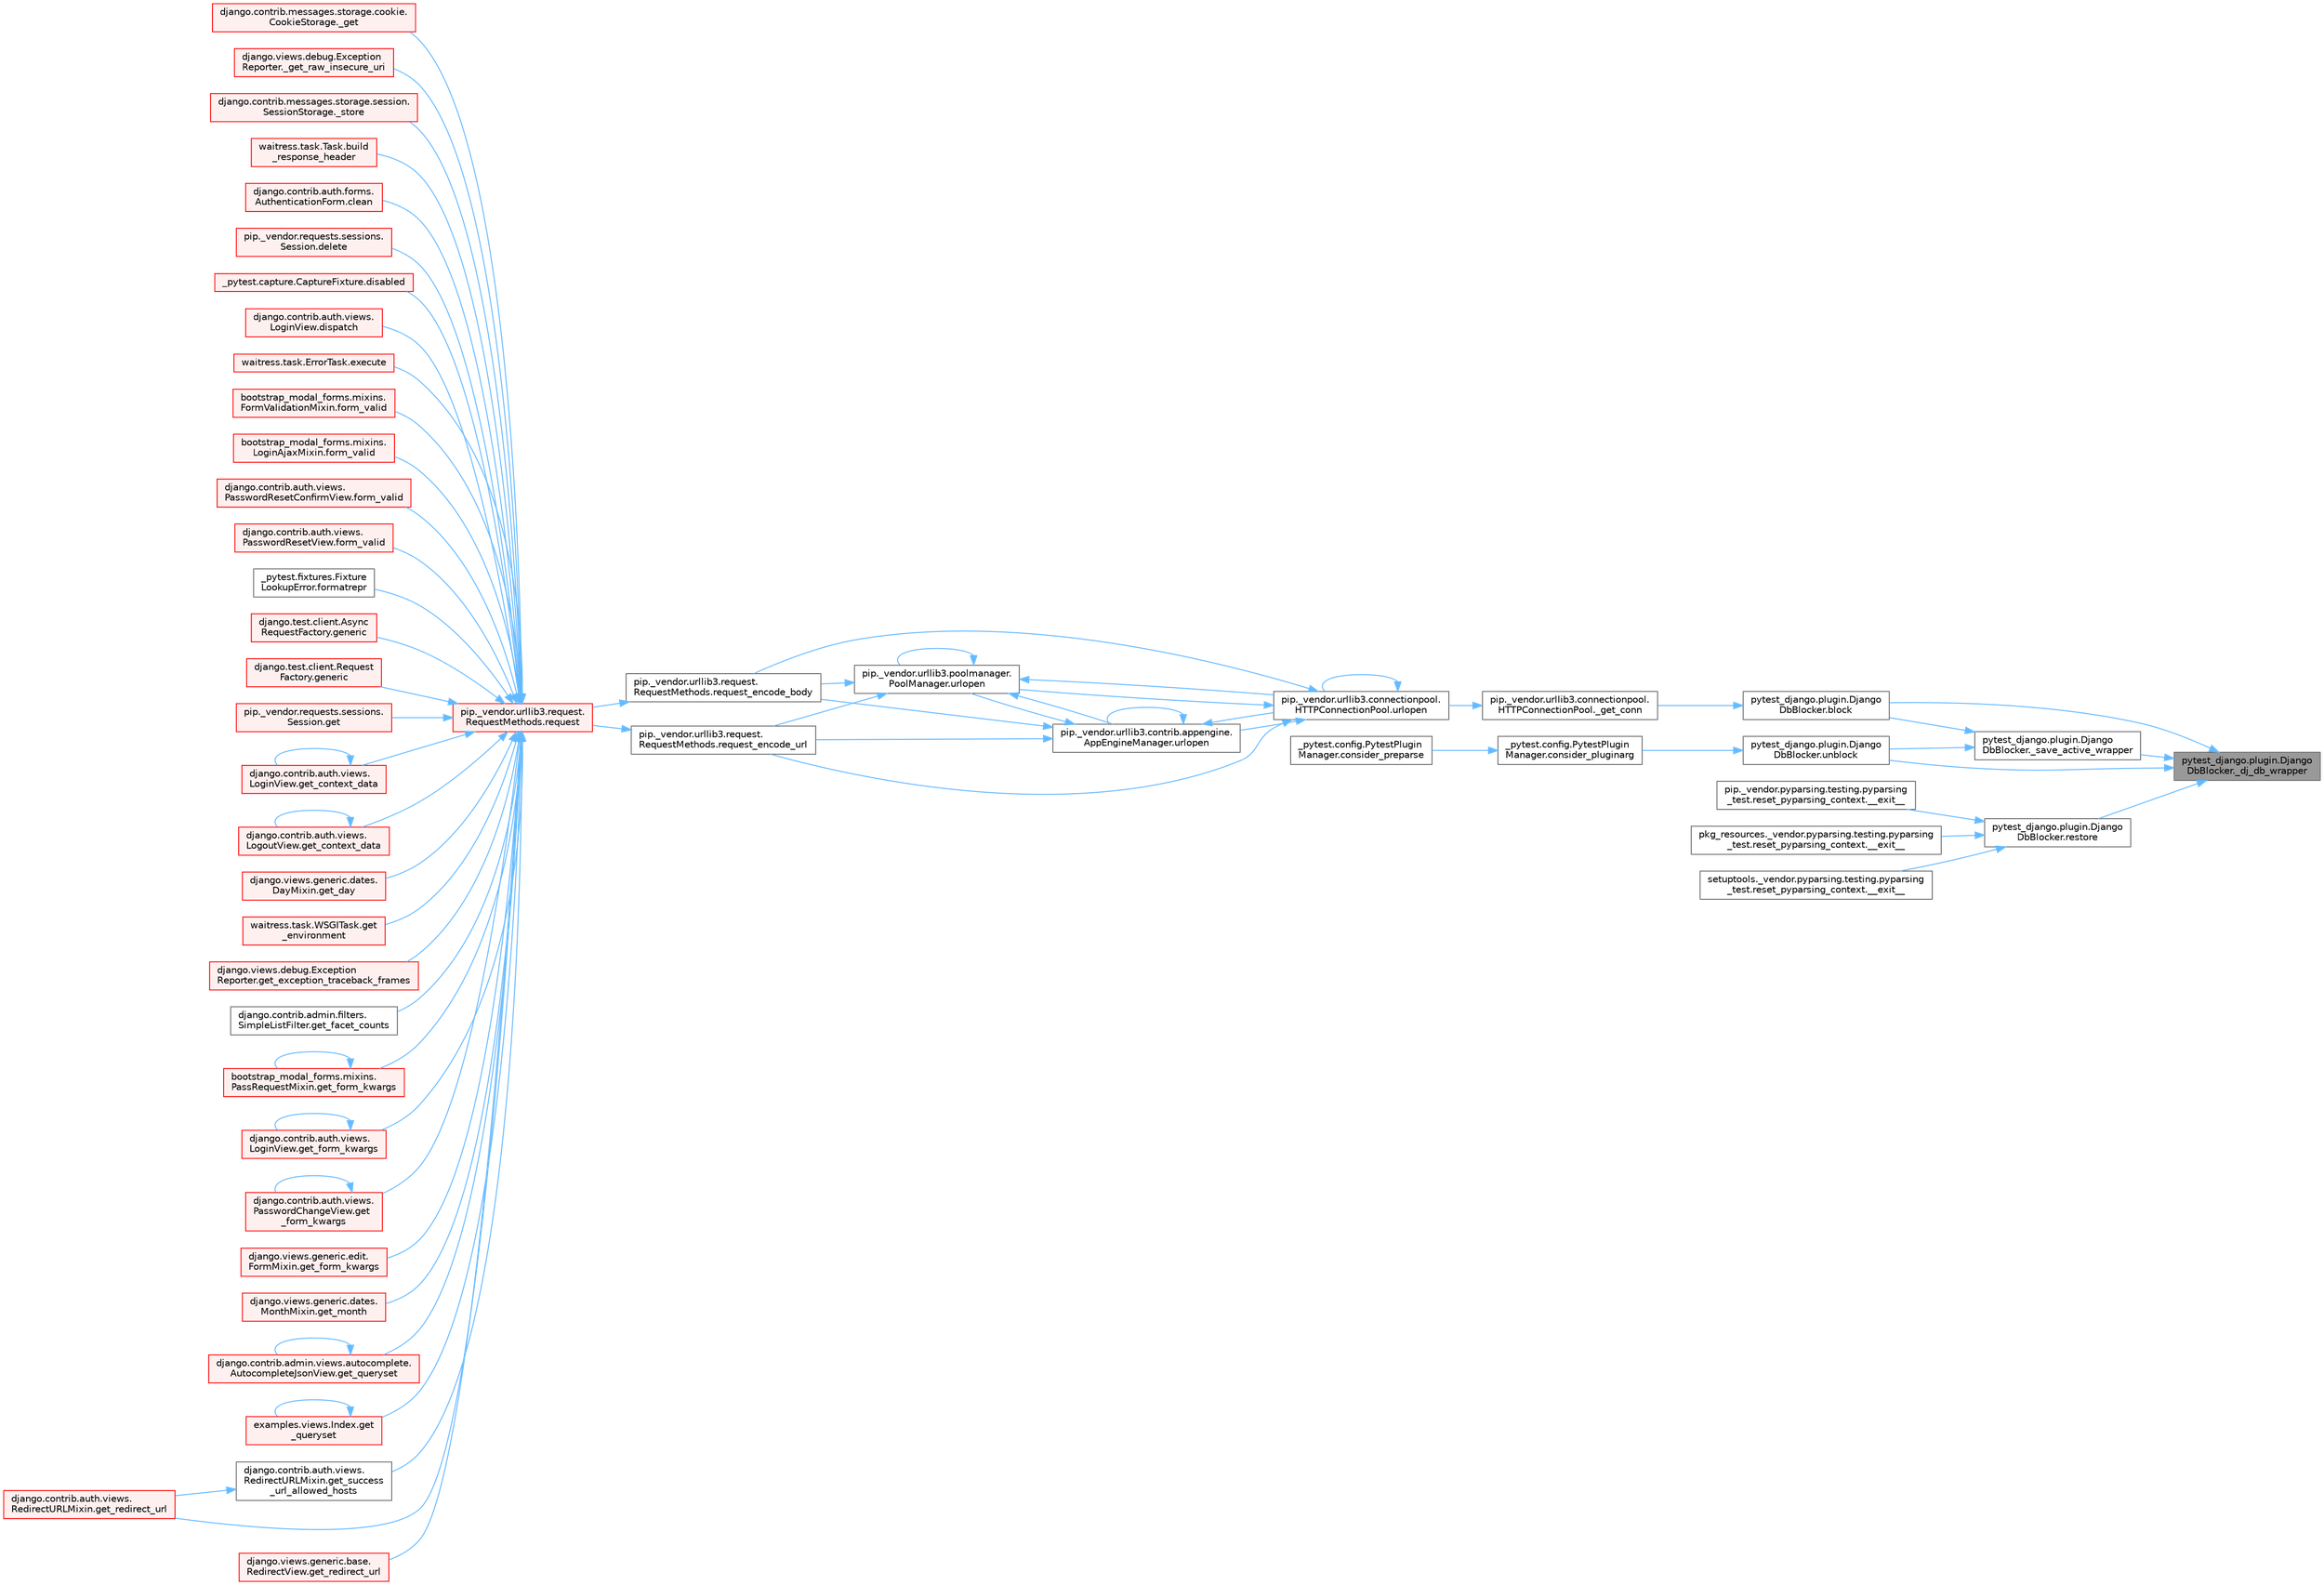 digraph "pytest_django.plugin.DjangoDbBlocker._dj_db_wrapper"
{
 // LATEX_PDF_SIZE
  bgcolor="transparent";
  edge [fontname=Helvetica,fontsize=10,labelfontname=Helvetica,labelfontsize=10];
  node [fontname=Helvetica,fontsize=10,shape=box,height=0.2,width=0.4];
  rankdir="RL";
  Node1 [id="Node000001",label="pytest_django.plugin.Django\lDbBlocker._dj_db_wrapper",height=0.2,width=0.4,color="gray40", fillcolor="grey60", style="filled", fontcolor="black",tooltip=" "];
  Node1 -> Node2 [id="edge1_Node000001_Node000002",dir="back",color="steelblue1",style="solid",tooltip=" "];
  Node2 [id="Node000002",label="pytest_django.plugin.Django\lDbBlocker._save_active_wrapper",height=0.2,width=0.4,color="grey40", fillcolor="white", style="filled",URL="$classpytest__django_1_1plugin_1_1_django_db_blocker.html#ac158a0dd4f9d239367387558949db121",tooltip=" "];
  Node2 -> Node3 [id="edge2_Node000002_Node000003",dir="back",color="steelblue1",style="solid",tooltip=" "];
  Node3 [id="Node000003",label="pytest_django.plugin.Django\lDbBlocker.block",height=0.2,width=0.4,color="grey40", fillcolor="white", style="filled",URL="$classpytest__django_1_1plugin_1_1_django_db_blocker.html#a3a81d35524691da48cf148fad4ca7859",tooltip=" "];
  Node3 -> Node4 [id="edge3_Node000003_Node000004",dir="back",color="steelblue1",style="solid",tooltip=" "];
  Node4 [id="Node000004",label="pip._vendor.urllib3.connectionpool.\lHTTPConnectionPool._get_conn",height=0.2,width=0.4,color="grey40", fillcolor="white", style="filled",URL="$classpip_1_1__vendor_1_1urllib3_1_1connectionpool_1_1_h_t_t_p_connection_pool.html#a9e54ab388e1655911664b7d0424aaa38",tooltip=" "];
  Node4 -> Node5 [id="edge4_Node000004_Node000005",dir="back",color="steelblue1",style="solid",tooltip=" "];
  Node5 [id="Node000005",label="pip._vendor.urllib3.connectionpool.\lHTTPConnectionPool.urlopen",height=0.2,width=0.4,color="grey40", fillcolor="white", style="filled",URL="$classpip_1_1__vendor_1_1urllib3_1_1connectionpool_1_1_h_t_t_p_connection_pool.html#ae35894f81da52ce45fa069cb5e1623c6",tooltip=" "];
  Node5 -> Node6 [id="edge5_Node000005_Node000006",dir="back",color="steelblue1",style="solid",tooltip=" "];
  Node6 [id="Node000006",label="pip._vendor.urllib3.request.\lRequestMethods.request_encode_body",height=0.2,width=0.4,color="grey40", fillcolor="white", style="filled",URL="$classpip_1_1__vendor_1_1urllib3_1_1request_1_1_request_methods.html#a2c8e6a574936ea1059cda06ae71793fc",tooltip=" "];
  Node6 -> Node7 [id="edge6_Node000006_Node000007",dir="back",color="steelblue1",style="solid",tooltip=" "];
  Node7 [id="Node000007",label="pip._vendor.urllib3.request.\lRequestMethods.request",height=0.2,width=0.4,color="red", fillcolor="#FFF0F0", style="filled",URL="$classpip_1_1__vendor_1_1urllib3_1_1request_1_1_request_methods.html#a73541f2f0edc7df7413b043e33c69e7f",tooltip=" "];
  Node7 -> Node8 [id="edge7_Node000007_Node000008",dir="back",color="steelblue1",style="solid",tooltip=" "];
  Node8 [id="Node000008",label="django.contrib.messages.storage.cookie.\lCookieStorage._get",height=0.2,width=0.4,color="red", fillcolor="#FFF0F0", style="filled",URL="$classdjango_1_1contrib_1_1messages_1_1storage_1_1cookie_1_1_cookie_storage.html#a39d084f6072109675c9ef06c047174e8",tooltip=" "];
  Node7 -> Node103 [id="edge8_Node000007_Node000103",dir="back",color="steelblue1",style="solid",tooltip=" "];
  Node103 [id="Node000103",label="django.views.debug.Exception\lReporter._get_raw_insecure_uri",height=0.2,width=0.4,color="red", fillcolor="#FFF0F0", style="filled",URL="$classdjango_1_1views_1_1debug_1_1_exception_reporter.html#a7a7120cc6b92c3e1a0b855e351c30f42",tooltip=" "];
  Node7 -> Node107 [id="edge9_Node000007_Node000107",dir="back",color="steelblue1",style="solid",tooltip=" "];
  Node107 [id="Node000107",label="django.contrib.messages.storage.session.\lSessionStorage._store",height=0.2,width=0.4,color="red", fillcolor="#FFF0F0", style="filled",URL="$classdjango_1_1contrib_1_1messages_1_1storage_1_1session_1_1_session_storage.html#a371ed03facbc7ae28602ede4c99950d0",tooltip=" "];
  Node7 -> Node599 [id="edge10_Node000007_Node000599",dir="back",color="steelblue1",style="solid",tooltip=" "];
  Node599 [id="Node000599",label="waitress.task.Task.build\l_response_header",height=0.2,width=0.4,color="red", fillcolor="#FFF0F0", style="filled",URL="$classwaitress_1_1task_1_1_task.html#a4f20433be6bea4c797bfeb62408b997e",tooltip=" "];
  Node7 -> Node612 [id="edge11_Node000007_Node000612",dir="back",color="steelblue1",style="solid",tooltip=" "];
  Node612 [id="Node000612",label="django.contrib.auth.forms.\lAuthenticationForm.clean",height=0.2,width=0.4,color="red", fillcolor="#FFF0F0", style="filled",URL="$classdjango_1_1contrib_1_1auth_1_1forms_1_1_authentication_form.html#a92d28be6696caa8d1b7068eefe81793a",tooltip=" "];
  Node7 -> Node2895 [id="edge12_Node000007_Node002895",dir="back",color="steelblue1",style="solid",tooltip=" "];
  Node2895 [id="Node002895",label="pip._vendor.requests.sessions.\lSession.delete",height=0.2,width=0.4,color="red", fillcolor="#FFF0F0", style="filled",URL="$classpip_1_1__vendor_1_1requests_1_1sessions_1_1_session.html#abb6cd6b39dde48648dc875227e2e258e",tooltip=" "];
  Node7 -> Node2896 [id="edge13_Node000007_Node002896",dir="back",color="steelblue1",style="solid",tooltip=" "];
  Node2896 [id="Node002896",label="_pytest.capture.CaptureFixture.disabled",height=0.2,width=0.4,color="red", fillcolor="#FFF0F0", style="filled",URL="$class__pytest_1_1capture_1_1_capture_fixture.html#a3dda4f7495bd8fb93f4bd7dad2855d7f",tooltip=" "];
  Node7 -> Node2253 [id="edge14_Node000007_Node002253",dir="back",color="steelblue1",style="solid",tooltip=" "];
  Node2253 [id="Node002253",label="django.contrib.auth.views.\lLoginView.dispatch",height=0.2,width=0.4,color="red", fillcolor="#FFF0F0", style="filled",URL="$classdjango_1_1contrib_1_1auth_1_1views_1_1_login_view.html#a69a0b11a6598453586c755b32dfc02c3",tooltip=" "];
  Node7 -> Node2901 [id="edge15_Node000007_Node002901",dir="back",color="steelblue1",style="solid",tooltip=" "];
  Node2901 [id="Node002901",label="waitress.task.ErrorTask.execute",height=0.2,width=0.4,color="red", fillcolor="#FFF0F0", style="filled",URL="$classwaitress_1_1task_1_1_error_task.html#ad5c6d14c13ba3d33e82b1b138e634bb0",tooltip=" "];
  Node7 -> Node2902 [id="edge16_Node000007_Node002902",dir="back",color="steelblue1",style="solid",tooltip=" "];
  Node2902 [id="Node002902",label="bootstrap_modal_forms.mixins.\lFormValidationMixin.form_valid",height=0.2,width=0.4,color="red", fillcolor="#FFF0F0", style="filled",URL="$classbootstrap__modal__forms_1_1mixins_1_1_form_validation_mixin.html#a415bfd631a922d1368281b015e04ba4c",tooltip=" "];
  Node7 -> Node2903 [id="edge17_Node000007_Node002903",dir="back",color="steelblue1",style="solid",tooltip=" "];
  Node2903 [id="Node002903",label="bootstrap_modal_forms.mixins.\lLoginAjaxMixin.form_valid",height=0.2,width=0.4,color="red", fillcolor="#FFF0F0", style="filled",URL="$classbootstrap__modal__forms_1_1mixins_1_1_login_ajax_mixin.html#a1cba170b69b7fd25ca43d399c808725e",tooltip=" "];
  Node7 -> Node2904 [id="edge18_Node000007_Node002904",dir="back",color="steelblue1",style="solid",tooltip=" "];
  Node2904 [id="Node002904",label="django.contrib.auth.views.\lPasswordResetConfirmView.form_valid",height=0.2,width=0.4,color="red", fillcolor="#FFF0F0", style="filled",URL="$classdjango_1_1contrib_1_1auth_1_1views_1_1_password_reset_confirm_view.html#a6da228b477be1871236a83c005301b3c",tooltip=" "];
  Node7 -> Node2905 [id="edge19_Node000007_Node002905",dir="back",color="steelblue1",style="solid",tooltip=" "];
  Node2905 [id="Node002905",label="django.contrib.auth.views.\lPasswordResetView.form_valid",height=0.2,width=0.4,color="red", fillcolor="#FFF0F0", style="filled",URL="$classdjango_1_1contrib_1_1auth_1_1views_1_1_password_reset_view.html#a1beeb7e6b51b528c0c10b3a74c0d51e3",tooltip=" "];
  Node7 -> Node2906 [id="edge20_Node000007_Node002906",dir="back",color="steelblue1",style="solid",tooltip=" "];
  Node2906 [id="Node002906",label="_pytest.fixtures.Fixture\lLookupError.formatrepr",height=0.2,width=0.4,color="grey40", fillcolor="white", style="filled",URL="$class__pytest_1_1fixtures_1_1_fixture_lookup_error.html#a22b5af6283420cffbeff550a445d243a",tooltip=" "];
  Node7 -> Node2907 [id="edge21_Node000007_Node002907",dir="back",color="steelblue1",style="solid",tooltip=" "];
  Node2907 [id="Node002907",label="django.test.client.Async\lRequestFactory.generic",height=0.2,width=0.4,color="red", fillcolor="#FFF0F0", style="filled",URL="$classdjango_1_1test_1_1client_1_1_async_request_factory.html#a470d6888694e77c09bd7d8bf6d588233",tooltip=" "];
  Node7 -> Node2920 [id="edge22_Node000007_Node002920",dir="back",color="steelblue1",style="solid",tooltip=" "];
  Node2920 [id="Node002920",label="django.test.client.Request\lFactory.generic",height=0.2,width=0.4,color="red", fillcolor="#FFF0F0", style="filled",URL="$classdjango_1_1test_1_1client_1_1_request_factory.html#a24740fe264de91d8c4c1205c9172206d",tooltip=" "];
  Node7 -> Node2921 [id="edge23_Node000007_Node002921",dir="back",color="steelblue1",style="solid",tooltip=" "];
  Node2921 [id="Node002921",label="pip._vendor.requests.sessions.\lSession.get",height=0.2,width=0.4,color="red", fillcolor="#FFF0F0", style="filled",URL="$classpip_1_1__vendor_1_1requests_1_1sessions_1_1_session.html#ad86dcc9de47cd87bf70ecf0f2c537e53",tooltip=" "];
  Node7 -> Node2922 [id="edge24_Node000007_Node002922",dir="back",color="steelblue1",style="solid",tooltip=" "];
  Node2922 [id="Node002922",label="django.contrib.auth.views.\lLoginView.get_context_data",height=0.2,width=0.4,color="red", fillcolor="#FFF0F0", style="filled",URL="$classdjango_1_1contrib_1_1auth_1_1views_1_1_login_view.html#a5acd74035066c40850101f1d9643e328",tooltip=" "];
  Node2922 -> Node2922 [id="edge25_Node002922_Node002922",dir="back",color="steelblue1",style="solid",tooltip=" "];
  Node7 -> Node2923 [id="edge26_Node000007_Node002923",dir="back",color="steelblue1",style="solid",tooltip=" "];
  Node2923 [id="Node002923",label="django.contrib.auth.views.\lLogoutView.get_context_data",height=0.2,width=0.4,color="red", fillcolor="#FFF0F0", style="filled",URL="$classdjango_1_1contrib_1_1auth_1_1views_1_1_logout_view.html#afab0ac15cb452acb486a3f7b9747e43b",tooltip=" "];
  Node2923 -> Node2923 [id="edge27_Node002923_Node002923",dir="back",color="steelblue1",style="solid",tooltip=" "];
  Node7 -> Node2924 [id="edge28_Node000007_Node002924",dir="back",color="steelblue1",style="solid",tooltip=" "];
  Node2924 [id="Node002924",label="django.views.generic.dates.\lDayMixin.get_day",height=0.2,width=0.4,color="red", fillcolor="#FFF0F0", style="filled",URL="$classdjango_1_1views_1_1generic_1_1dates_1_1_day_mixin.html#a410db285b705518118df478a63fc572a",tooltip=" "];
  Node7 -> Node2925 [id="edge29_Node000007_Node002925",dir="back",color="steelblue1",style="solid",tooltip=" "];
  Node2925 [id="Node002925",label="waitress.task.WSGITask.get\l_environment",height=0.2,width=0.4,color="red", fillcolor="#FFF0F0", style="filled",URL="$classwaitress_1_1task_1_1_w_s_g_i_task.html#a9a1b4b87c8f7bee8209018ee7c743c26",tooltip=" "];
  Node7 -> Node2634 [id="edge30_Node000007_Node002634",dir="back",color="steelblue1",style="solid",tooltip=" "];
  Node2634 [id="Node002634",label="django.views.debug.Exception\lReporter.get_exception_traceback_frames",height=0.2,width=0.4,color="red", fillcolor="#FFF0F0", style="filled",URL="$classdjango_1_1views_1_1debug_1_1_exception_reporter.html#a326b08b3941038a5504f8e0a846bae68",tooltip=" "];
  Node7 -> Node2927 [id="edge31_Node000007_Node002927",dir="back",color="steelblue1",style="solid",tooltip=" "];
  Node2927 [id="Node002927",label="django.contrib.admin.filters.\lSimpleListFilter.get_facet_counts",height=0.2,width=0.4,color="grey40", fillcolor="white", style="filled",URL="$classdjango_1_1contrib_1_1admin_1_1filters_1_1_simple_list_filter.html#a97fd984f5668670f0887f81c30f9fda7",tooltip=" "];
  Node7 -> Node2928 [id="edge32_Node000007_Node002928",dir="back",color="steelblue1",style="solid",tooltip=" "];
  Node2928 [id="Node002928",label="bootstrap_modal_forms.mixins.\lPassRequestMixin.get_form_kwargs",height=0.2,width=0.4,color="red", fillcolor="#FFF0F0", style="filled",URL="$classbootstrap__modal__forms_1_1mixins_1_1_pass_request_mixin.html#ad4ae849823f332bb1016a8508cb34ee3",tooltip=" "];
  Node2928 -> Node2928 [id="edge33_Node002928_Node002928",dir="back",color="steelblue1",style="solid",tooltip=" "];
  Node7 -> Node2929 [id="edge34_Node000007_Node002929",dir="back",color="steelblue1",style="solid",tooltip=" "];
  Node2929 [id="Node002929",label="django.contrib.auth.views.\lLoginView.get_form_kwargs",height=0.2,width=0.4,color="red", fillcolor="#FFF0F0", style="filled",URL="$classdjango_1_1contrib_1_1auth_1_1views_1_1_login_view.html#a2eba98b8c16c8a98348679ea2c921d25",tooltip=" "];
  Node2929 -> Node2929 [id="edge35_Node002929_Node002929",dir="back",color="steelblue1",style="solid",tooltip=" "];
  Node7 -> Node2930 [id="edge36_Node000007_Node002930",dir="back",color="steelblue1",style="solid",tooltip=" "];
  Node2930 [id="Node002930",label="django.contrib.auth.views.\lPasswordChangeView.get\l_form_kwargs",height=0.2,width=0.4,color="red", fillcolor="#FFF0F0", style="filled",URL="$classdjango_1_1contrib_1_1auth_1_1views_1_1_password_change_view.html#a553cf3e37e5a2c05db774e580cbcc038",tooltip=" "];
  Node2930 -> Node2930 [id="edge37_Node002930_Node002930",dir="back",color="steelblue1",style="solid",tooltip=" "];
  Node7 -> Node1904 [id="edge38_Node000007_Node001904",dir="back",color="steelblue1",style="solid",tooltip=" "];
  Node1904 [id="Node001904",label="django.views.generic.edit.\lFormMixin.get_form_kwargs",height=0.2,width=0.4,color="red", fillcolor="#FFF0F0", style="filled",URL="$classdjango_1_1views_1_1generic_1_1edit_1_1_form_mixin.html#a7e8c141b6c4efa8727e7f06322969249",tooltip=" "];
  Node7 -> Node2931 [id="edge39_Node000007_Node002931",dir="back",color="steelblue1",style="solid",tooltip=" "];
  Node2931 [id="Node002931",label="django.views.generic.dates.\lMonthMixin.get_month",height=0.2,width=0.4,color="red", fillcolor="#FFF0F0", style="filled",URL="$classdjango_1_1views_1_1generic_1_1dates_1_1_month_mixin.html#add54a3d80358c6e643ac264d97d4f2a7",tooltip=" "];
  Node7 -> Node2932 [id="edge40_Node000007_Node002932",dir="back",color="steelblue1",style="solid",tooltip=" "];
  Node2932 [id="Node002932",label="django.contrib.admin.views.autocomplete.\lAutocompleteJsonView.get_queryset",height=0.2,width=0.4,color="red", fillcolor="#FFF0F0", style="filled",URL="$classdjango_1_1contrib_1_1admin_1_1views_1_1autocomplete_1_1_autocomplete_json_view.html#a6eb5abbd3b2e8b252a4ce9ca2680f3d3",tooltip=" "];
  Node2932 -> Node2932 [id="edge41_Node002932_Node002932",dir="back",color="steelblue1",style="solid",tooltip=" "];
  Node7 -> Node2933 [id="edge42_Node000007_Node002933",dir="back",color="steelblue1",style="solid",tooltip=" "];
  Node2933 [id="Node002933",label="examples.views.Index.get\l_queryset",height=0.2,width=0.4,color="red", fillcolor="#FFF0F0", style="filled",URL="$classexamples_1_1views_1_1_index.html#a288026bb9059b37dca786922296dfcd3",tooltip=" "];
  Node2933 -> Node2933 [id="edge43_Node002933_Node002933",dir="back",color="steelblue1",style="solid",tooltip=" "];
  Node7 -> Node2934 [id="edge44_Node000007_Node002934",dir="back",color="steelblue1",style="solid",tooltip=" "];
  Node2934 [id="Node002934",label="django.contrib.auth.views.\lRedirectURLMixin.get_redirect_url",height=0.2,width=0.4,color="red", fillcolor="#FFF0F0", style="filled",URL="$classdjango_1_1contrib_1_1auth_1_1views_1_1_redirect_u_r_l_mixin.html#a5598a164f9f21e7329630fad5e5c4c77",tooltip=" "];
  Node7 -> Node2250 [id="edge45_Node000007_Node002250",dir="back",color="steelblue1",style="solid",tooltip=" "];
  Node2250 [id="Node002250",label="django.views.generic.base.\lRedirectView.get_redirect_url",height=0.2,width=0.4,color="red", fillcolor="#FFF0F0", style="filled",URL="$classdjango_1_1views_1_1generic_1_1base_1_1_redirect_view.html#a04d6cdb2db124920ca88c0c2bed8b1af",tooltip=" "];
  Node7 -> Node2935 [id="edge46_Node000007_Node002935",dir="back",color="steelblue1",style="solid",tooltip=" "];
  Node2935 [id="Node002935",label="django.contrib.auth.views.\lRedirectURLMixin.get_success\l_url_allowed_hosts",height=0.2,width=0.4,color="grey40", fillcolor="white", style="filled",URL="$classdjango_1_1contrib_1_1auth_1_1views_1_1_redirect_u_r_l_mixin.html#a21199247491f0bae617b1efead90ee9b",tooltip=" "];
  Node2935 -> Node2934 [id="edge47_Node002935_Node002934",dir="back",color="steelblue1",style="solid",tooltip=" "];
  Node5 -> Node3185 [id="edge48_Node000005_Node003185",dir="back",color="steelblue1",style="solid",tooltip=" "];
  Node3185 [id="Node003185",label="pip._vendor.urllib3.request.\lRequestMethods.request_encode_url",height=0.2,width=0.4,color="grey40", fillcolor="white", style="filled",URL="$classpip_1_1__vendor_1_1urllib3_1_1request_1_1_request_methods.html#a364d38202ff4ab728e7bad368e74a431",tooltip=" "];
  Node3185 -> Node7 [id="edge49_Node003185_Node000007",dir="back",color="steelblue1",style="solid",tooltip=" "];
  Node5 -> Node5 [id="edge50_Node000005_Node000005",dir="back",color="steelblue1",style="solid",tooltip=" "];
  Node5 -> Node3186 [id="edge51_Node000005_Node003186",dir="back",color="steelblue1",style="solid",tooltip=" "];
  Node3186 [id="Node003186",label="pip._vendor.urllib3.contrib.appengine.\lAppEngineManager.urlopen",height=0.2,width=0.4,color="grey40", fillcolor="white", style="filled",URL="$classpip_1_1__vendor_1_1urllib3_1_1contrib_1_1appengine_1_1_app_engine_manager.html#a7b6f1d3b2aba947ba6c46d2bbe129d3a",tooltip=" "];
  Node3186 -> Node6 [id="edge52_Node003186_Node000006",dir="back",color="steelblue1",style="solid",tooltip=" "];
  Node3186 -> Node3185 [id="edge53_Node003186_Node003185",dir="back",color="steelblue1",style="solid",tooltip=" "];
  Node3186 -> Node5 [id="edge54_Node003186_Node000005",dir="back",color="steelblue1",style="solid",tooltip=" "];
  Node3186 -> Node3186 [id="edge55_Node003186_Node003186",dir="back",color="steelblue1",style="solid",tooltip=" "];
  Node3186 -> Node3187 [id="edge56_Node003186_Node003187",dir="back",color="steelblue1",style="solid",tooltip=" "];
  Node3187 [id="Node003187",label="pip._vendor.urllib3.poolmanager.\lPoolManager.urlopen",height=0.2,width=0.4,color="grey40", fillcolor="white", style="filled",URL="$classpip_1_1__vendor_1_1urllib3_1_1poolmanager_1_1_pool_manager.html#aef459d925edd0cadb3345527e8a35775",tooltip=" "];
  Node3187 -> Node6 [id="edge57_Node003187_Node000006",dir="back",color="steelblue1",style="solid",tooltip=" "];
  Node3187 -> Node3185 [id="edge58_Node003187_Node003185",dir="back",color="steelblue1",style="solid",tooltip=" "];
  Node3187 -> Node5 [id="edge59_Node003187_Node000005",dir="back",color="steelblue1",style="solid",tooltip=" "];
  Node3187 -> Node3186 [id="edge60_Node003187_Node003186",dir="back",color="steelblue1",style="solid",tooltip=" "];
  Node3187 -> Node3187 [id="edge61_Node003187_Node003187",dir="back",color="steelblue1",style="solid",tooltip=" "];
  Node5 -> Node3187 [id="edge62_Node000005_Node003187",dir="back",color="steelblue1",style="solid",tooltip=" "];
  Node2 -> Node3188 [id="edge63_Node000002_Node003188",dir="back",color="steelblue1",style="solid",tooltip=" "];
  Node3188 [id="Node003188",label="pytest_django.plugin.Django\lDbBlocker.unblock",height=0.2,width=0.4,color="grey40", fillcolor="white", style="filled",URL="$classpytest__django_1_1plugin_1_1_django_db_blocker.html#af2d84915db9e14f9469ef883f4785303",tooltip=" "];
  Node3188 -> Node1874 [id="edge64_Node003188_Node001874",dir="back",color="steelblue1",style="solid",tooltip=" "];
  Node1874 [id="Node001874",label="_pytest.config.PytestPlugin\lManager.consider_pluginarg",height=0.2,width=0.4,color="grey40", fillcolor="white", style="filled",URL="$class__pytest_1_1config_1_1_pytest_plugin_manager.html#a6e81b6803e8cca1e3d0252c299a58a99",tooltip=" "];
  Node1874 -> Node1875 [id="edge65_Node001874_Node001875",dir="back",color="steelblue1",style="solid",tooltip=" "];
  Node1875 [id="Node001875",label="_pytest.config.PytestPlugin\lManager.consider_preparse",height=0.2,width=0.4,color="grey40", fillcolor="white", style="filled",URL="$class__pytest_1_1config_1_1_pytest_plugin_manager.html#a78e43b61e0b71f7a76fe0a751662aaf5",tooltip=" "];
  Node1 -> Node3 [id="edge66_Node000001_Node000003",dir="back",color="steelblue1",style="solid",tooltip=" "];
  Node1 -> Node3189 [id="edge67_Node000001_Node003189",dir="back",color="steelblue1",style="solid",tooltip=" "];
  Node3189 [id="Node003189",label="pytest_django.plugin.Django\lDbBlocker.restore",height=0.2,width=0.4,color="grey40", fillcolor="white", style="filled",URL="$classpytest__django_1_1plugin_1_1_django_db_blocker.html#a471cf7fb155434c5b05baa472b4347c7",tooltip=" "];
  Node3189 -> Node3190 [id="edge68_Node003189_Node003190",dir="back",color="steelblue1",style="solid",tooltip=" "];
  Node3190 [id="Node003190",label="pip._vendor.pyparsing.testing.pyparsing\l_test.reset_pyparsing_context.__exit__",height=0.2,width=0.4,color="grey40", fillcolor="white", style="filled",URL="$classpip_1_1__vendor_1_1pyparsing_1_1testing_1_1pyparsing__test_1_1reset__pyparsing__context.html#ab562c22734bdef068a342f946ecd042f",tooltip=" "];
  Node3189 -> Node3191 [id="edge69_Node003189_Node003191",dir="back",color="steelblue1",style="solid",tooltip=" "];
  Node3191 [id="Node003191",label="pkg_resources._vendor.pyparsing.testing.pyparsing\l_test.reset_pyparsing_context.__exit__",height=0.2,width=0.4,color="grey40", fillcolor="white", style="filled",URL="$classpkg__resources_1_1__vendor_1_1pyparsing_1_1testing_1_1pyparsing__test_1_1reset__pyparsing__context.html#a8ea142ecf68ed051211a98c222b7aa69",tooltip=" "];
  Node3189 -> Node3192 [id="edge70_Node003189_Node003192",dir="back",color="steelblue1",style="solid",tooltip=" "];
  Node3192 [id="Node003192",label="setuptools._vendor.pyparsing.testing.pyparsing\l_test.reset_pyparsing_context.__exit__",height=0.2,width=0.4,color="grey40", fillcolor="white", style="filled",URL="$classsetuptools_1_1__vendor_1_1pyparsing_1_1testing_1_1pyparsing__test_1_1reset__pyparsing__context.html#a566312551a51cc141398b0b1d2dda472",tooltip=" "];
  Node1 -> Node3188 [id="edge71_Node000001_Node003188",dir="back",color="steelblue1",style="solid",tooltip=" "];
}
